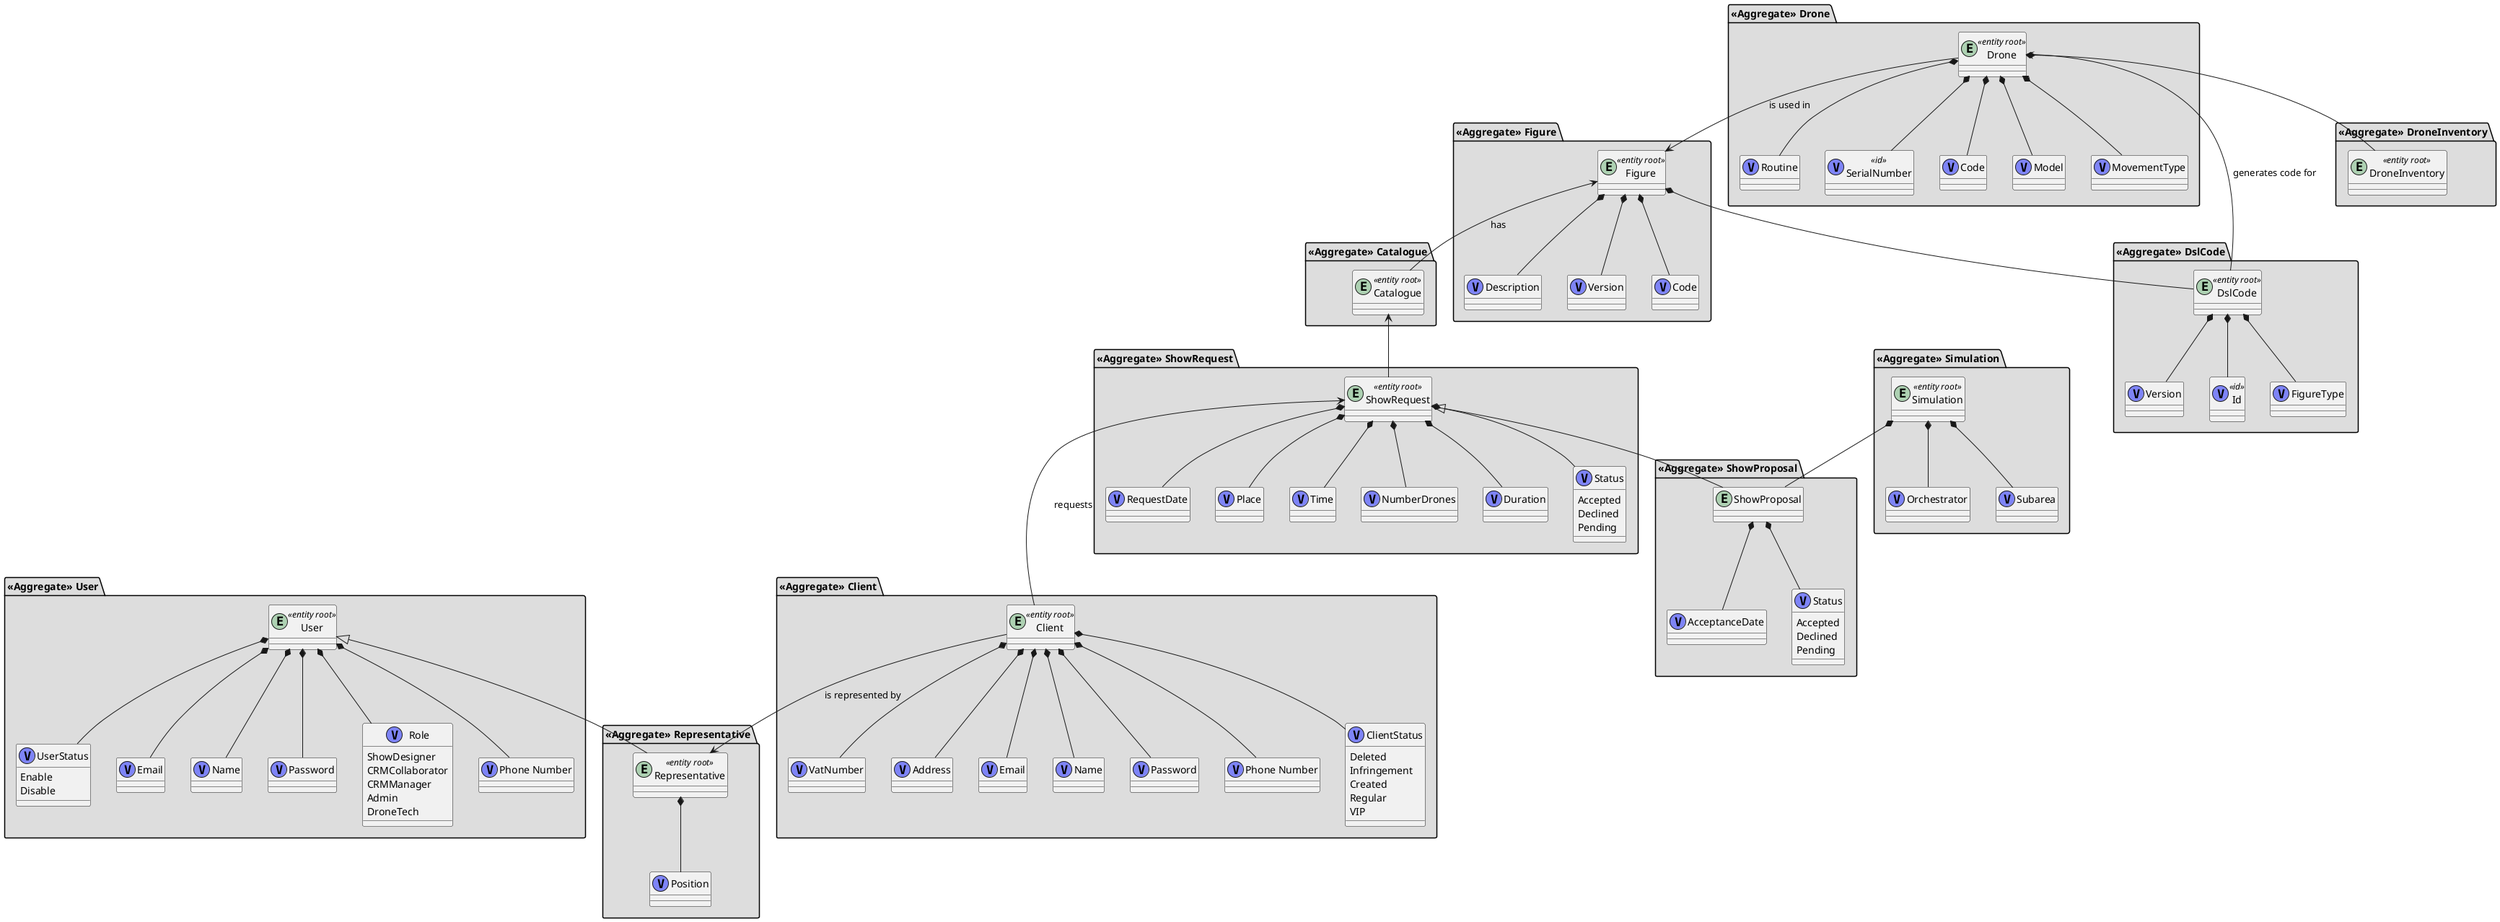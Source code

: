 @startuml

package "**«Aggregate» User**" #DDDDDD {

        entity "User" as entity_user <<entity root>> {
        }




        class "UserStatus" as vObject_userStatus <<(V, #7E84F7)>> {
            Enable
            Disable
        }


        class "Email" as vObject_email <<(V, #7E84F7)>> {
        }

        class "Name" as vObject_name <<(V, #7E84F7)>> {
        }

        class "Password" as vObject_password <<(V, #7E84F7)>> {
        }

        class "Role" as vObject_role <<(V, #7E84F7)>> {
            ShowDesigner
            CRMCollaborator
            CRMManager
            Admin
            DroneTech
        }

        class "Phone Number" as vObject_phoneNumber <<(V, #7E84F7)>> {
        }
        entity_user *--down vObject_userStatus


        entity_user *--down vObject_email
        entity_user *--down vObject_password
        entity_user *--down vObject_name
        entity_user *--down vObject_phoneNumber
        entity_user *--down vObject_role
}


package "**«Aggregate» Representative**" #DDDDDD {

    entity "Representative" as entity_repesentative <<entity root>> {
    }

    class "Position" as vObject_position <<(V, #7E84F7)>> {
    }

    entity_repesentative *--down vObject_position


}


package "**«Aggregate» Client**" #DDDDDD {

        entity "Client" as entity_client <<entity root>> {
        }
        class "VatNumber" as vObject_vatNumber <<(V, #7E84F7)>> {
        }
        class "Address" as vObject_customerAddress <<(V, #7E84F7)>> {
        }
        class "Email" as vObject_email <<(V, #7E84F7)>> {
        }

        class "Name" as vObject_name <<(V, #7E84F7)>> {
        }

        class "Password" as vObject_password <<(V, #7E84F7)>> {
        }

        class "Phone Number" as vObject_phoneNumber <<(V, #7E84F7)>> {
        }





        class "ClientStatus" as vObject_clientStatus <<(V, #7E84F7)>> {
                    Deleted
                    Infringement
                    Created
                    Regular
                    VIP
        }

        entity_client *--down vObject_clientStatus
        entity_client *--down vObject_customerAddress
        entity_client *--down vObject_vatNumber
        entity_client *--down vObject_email
        entity_client *--down vObject_name
        entity_client *--down vObject_password
        entity_client *--down vObject_phoneNumber


}

package "**«Aggregate» Drone**" #DDDDDD {

        entity "Drone" as entity_drone <<entity root>> {
        }
        class "Routine" as vObject_routine <<(V, #7E84F7)>> {
        }
        class "SerialNumber" as vObject_serialNumber <<id>> <<(V, #7E84F7)>> {
        }
        class "Code" as vObject_code <<(V, #7E84F7)>> {
        }
        class "Model" as vObject_model <<(V, #7E84F7)>> {
        }
        class "MovementType" as vObject_movementType <<(V, #7E84F7)>> {
        }

        entity_drone *--down vObject_model
        entity_drone *--down vObject_code
        entity_drone *--down vObject_routine
        entity_drone *--down vObject_serialNumber
        entity_drone *--down vObject_movementType
}
package "**«Aggregate» DroneInventory**" #DDDDDD {

    entity "DroneInventory" as entity_droneInventory  <<entity root>> {
    }

}

package "**«Aggregate» ShowRequest**" #DDDDDD {

    entity "ShowRequest" as entity_showRequest  <<entity root>> {
    }


    class "RequestDate" as vObject_requestDate <<(V, #7E84F7)>> {
    }
    class "Place" as vObject_showPlace <<(V, #7E84F7)>> {
    }
    class "Time" as vObject_showTime <<(V, #7E84F7)>> {
    }
    class "NumberDrones" as vObject_showNumberDrones <<(V, #7E84F7)>> {
    }
    class "Duration" as vObject_showDuration <<(V, #7E84F7)>> {
    }

    class "Status" as vObject_status <<(V, #7E84F7)>> {
        Accepted
        Declined
        Pending
    }

    entity_showRequest *--down vObject_showPlace
    entity_showRequest *--down vObject_showTime
    entity_showRequest *--down vObject_showNumberDrones
    entity_showRequest *--down vObject_showDuration
    entity_showRequest *--down vObject_status
    entity_showRequest *--down vObject_requestDate

}

package "**«Aggregate» ShowProposal**" #DDDDDD {


    entity "ShowProposal" as entity_showProposal    {
    }

    class "AcceptanceDate" as vObject_acceptanceDate <<(V, #7E84F7)>> {
    }

    class "Status" as vObject_status <<(V, #7E84F7)>> {
        Accepted
        Declined
        Pending
    }

    entity_showProposal *--down vObject_acceptanceDate
    entity_showProposal *--down vObject_status


}

package "**«Aggregate» Simulation**" #DDDDDD {

    entity "Simulation" as entity_simulation  <<entity root>> {
    }
    class "Orchestrator" as vObject_orchestrator <<(V, #7E84F7)>> {
    }
    class "Subarea" as vObject_subarea <<(V, #7E84F7)>> {
    }

    entity_simulation*--down vObject_orchestrator
    entity_simulation*--down vObject_subarea
}


package "**«Aggregate» Figure**" #DDDDDD {

        entity "Figure" as entity_figure <<entity root>> {
        }
        class "Description" as vObject_description <<(V, #7E84F7)>> {
        }
        class "Version" as vObject_figureVersion <<(V, #7E84F7)>> {
        }

        class "Code" as vObject_code <<(V, #7E84F7)>> {
                }

        entity_figure *--down vObject_description
        entity_figure *--down vObject_figureVersion
        entity_figure *--down vObject_code

}
package "**«Aggregate» DslCode**" #DDDDDD {

    entity "DslCode" as entity_dslCode  <<entity root>> {
    }
    class "Version" as vObject_version <<(V, #7E84F7)>> {
    }
    class "Id" as vObject_id <<id>> <<(V, #7E84F7)>> {
    }
    class "FigureType" as vObject_figureType <<(V, #7E84F7)>> {
    }

    entity_dslCode *--down vObject_version
    entity_dslCode *--down vObject_id
    entity_dslCode *--down vObject_figureType
}

package "**«Aggregate» Catalogue**" #DDDDDD {

    entity "Catalogue" as entity_catalogue <<entity root>> {
    }


}






entity_drone --> entity_figure: "is used in"
entity_drone *--down entity_droneInventory

entity_client --> entity_repesentative: "is represented by"
entity_client ---up> entity_showRequest: "requests"

entity_dslCode --> entity_drone: "generates code for"

entity_figure *-- entity_dslCode
entity_figure <-- entity_catalogue: "has"

entity_catalogue <-- entity_showRequest

entity_simulation *--down entity_showProposal
entity_user <|-- entity_repesentative

entity_showRequest <|-- entity_showProposal

@enduml